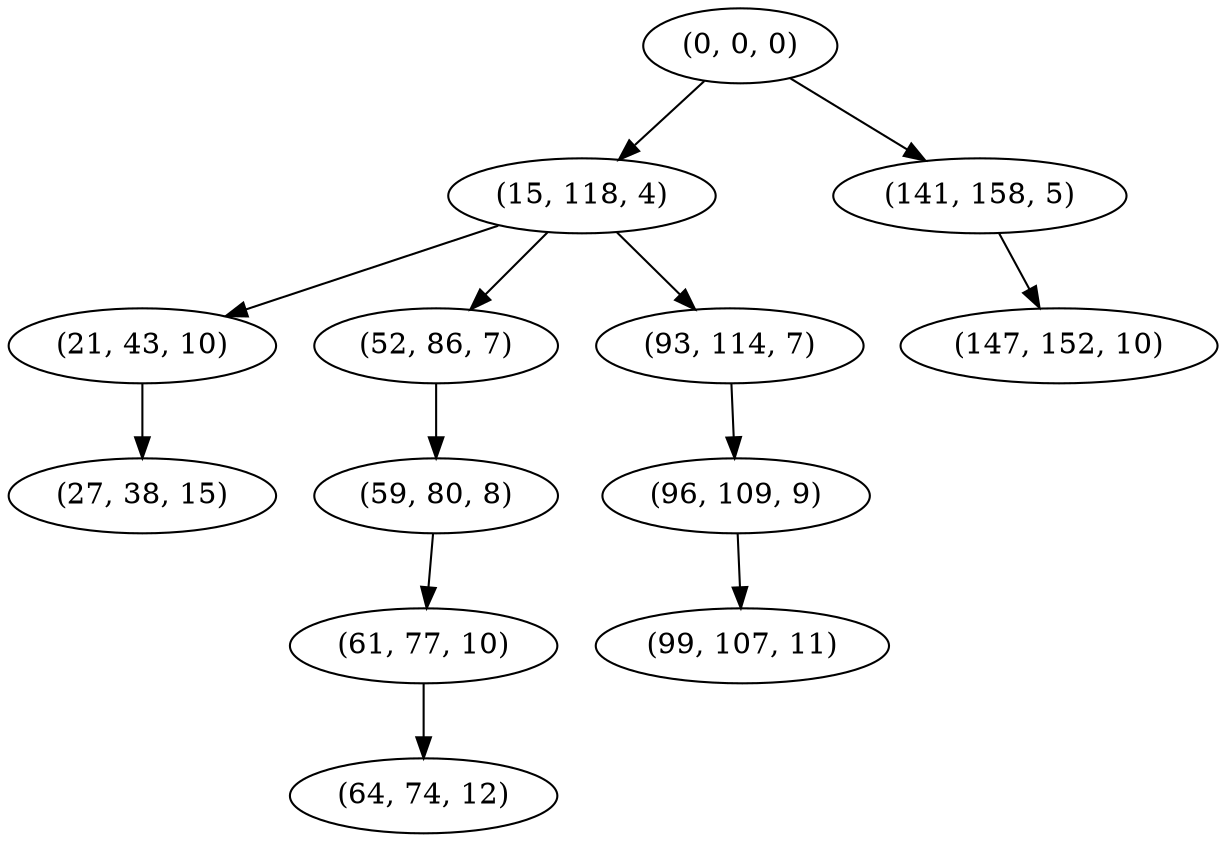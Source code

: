 digraph tree {
    "(0, 0, 0)";
    "(15, 118, 4)";
    "(21, 43, 10)";
    "(27, 38, 15)";
    "(52, 86, 7)";
    "(59, 80, 8)";
    "(61, 77, 10)";
    "(64, 74, 12)";
    "(93, 114, 7)";
    "(96, 109, 9)";
    "(99, 107, 11)";
    "(141, 158, 5)";
    "(147, 152, 10)";
    "(0, 0, 0)" -> "(15, 118, 4)";
    "(0, 0, 0)" -> "(141, 158, 5)";
    "(15, 118, 4)" -> "(21, 43, 10)";
    "(15, 118, 4)" -> "(52, 86, 7)";
    "(15, 118, 4)" -> "(93, 114, 7)";
    "(21, 43, 10)" -> "(27, 38, 15)";
    "(52, 86, 7)" -> "(59, 80, 8)";
    "(59, 80, 8)" -> "(61, 77, 10)";
    "(61, 77, 10)" -> "(64, 74, 12)";
    "(93, 114, 7)" -> "(96, 109, 9)";
    "(96, 109, 9)" -> "(99, 107, 11)";
    "(141, 158, 5)" -> "(147, 152, 10)";
}
